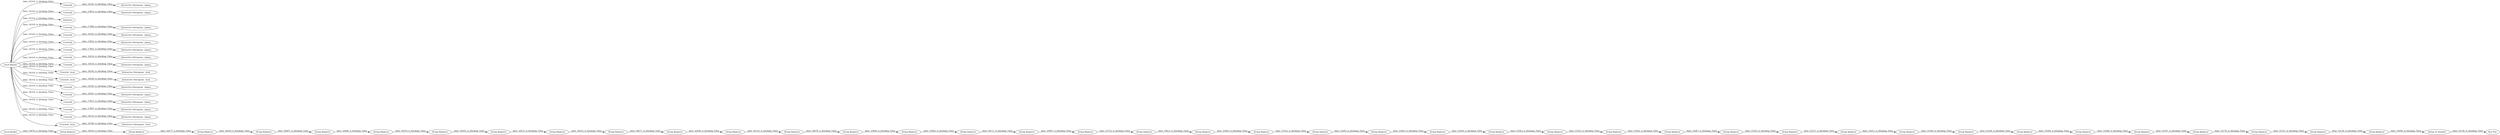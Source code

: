 digraph {
	"5488441560312991384_44" [label="String Replacer"]
	"5488441560312991384_66" [label="Interactive Histogram _legacy_"]
	"5488441560312991384_64" [label=Crosstab]
	"5488441560312991384_104" [label="String Replacer"]
	"5488441560312991384_110" [label="String Replacer"]
	"5488441560312991384_51" [label="String Replacer"]
	"5488441560312991384_112" [label="String Replacer"]
	"5488441560312991384_90" [label="String Replacer"]
	"5488441560312991384_82" [label=Crosstab]
	"5488441560312991384_111" [label="String Replacer"]
	"5488441560312991384_87" [label="String Replacer"]
	"5488441560312991384_97" [label="String Replacer"]
	"5488441560312991384_8" [label=Statistics]
	"5488441560312991384_107" [label="String Replacer"]
	"5488441560312991384_95" [label="String Replacer"]
	"5488441560312991384_89" [label="String Replacer"]
	"5488441560312991384_59" [label="Excel Reader"]
	"5488441560312991384_80" [label=Crosstab]
	"5488441560312991384_93" [label="String Replacer"]
	"5488441560312991384_88" [label="String Replacer"]
	"5488441560312991384_105" [label="String Replacer"]
	"5488441560312991384_52" [label="String Replacer"]
	"5488441560312991384_77" [label=Crosstab]
	"5488441560312991384_71" [label=Crosstab]
	"5488441560312991384_50" [label="String Replacer"]
	"5488441560312991384_78" [label="Interactive Histogram _legacy_"]
	"5488441560312991384_4" [label="Interactive Histogram _local_"]
	"5488441560312991384_75" [label="Interactive Histogram _legacy_"]
	"5488441560312991384_47" [label="String To Number"]
	"5488441560312991384_108" [label="String Replacer"]
	"5488441560312991384_91" [label="String Replacer"]
	"5488441560312991384_98" [label="String Replacer"]
	"5488441560312991384_6" [label="Interactive Histogram _local_"]
	"5488441560312991384_79" [label="Interactive Histogram _legacy_"]
	"5488441560312991384_60" [label=Crosstab]
	"5488441560312991384_68" [label="Interactive Histogram _legacy_"]
	"5488441560312991384_58" [label="Box Plot"]
	"5488441560312991384_48" [label="String Replacer"]
	"5488441560312991384_84" [label="Interactive Histogram _legacy_"]
	"5488441560312991384_67" [label="Interactive Histogram _legacy_"]
	"5488441560312991384_99" [label="String Replacer"]
	"5488441560312991384_109" [label="String Replacer"]
	"5488441560312991384_53" [label="String Replacer"]
	"5488441560312991384_63" [label=Crosstab]
	"5488441560312991384_69" [label="Interactive Histogram _legacy_"]
	"5488441560312991384_85" [label="Interactive Histogram _legacy_"]
	"5488441560312991384_83" [label="Interactive Histogram _legacy_"]
	"5488441560312991384_96" [label="String Replacer"]
	"5488441560312991384_62" [label=Crosstab]
	"5488441560312991384_55" [label="String Replacer"]
	"5488441560312991384_100" [label="String Replacer"]
	"5488441560312991384_7" [label="Crosstab _local_"]
	"5488441560312991384_114" [label="String Replacer"]
	"5488441560312991384_43" [label="String Replacer"]
	"5488441560312991384_2" [label="Crosstab _local_"]
	"5488441560312991384_54" [label="String Replacer"]
	"5488441560312991384_113" [label="String Replacer"]
	"5488441560312991384_3" [label="Interactive Histogram _local_"]
	"5488441560312991384_72" [label=Crosstab]
	"5488441560312991384_92" [label="String Replacer"]
	"5488441560312991384_70" [label=Crosstab]
	"5488441560312991384_101" [label="String Replacer"]
	"5488441560312991384_45" [label="String Replacer"]
	"5488441560312991384_106" [label="String Replacer"]
	"5488441560312991384_81" [label=Crosstab]
	"5488441560312991384_49" [label="String Replacer"]
	"5488441560312991384_102" [label="String Replacer"]
	"5488441560312991384_65" [label="Interactive Histogram _legacy_"]
	"5488441560312991384_94" [label="String Replacer"]
	"5488441560312991384_74" [label="Interactive Histogram _legacy_"]
	"5488441560312991384_103" [label="String Replacer"]
	"5488441560312991384_46" [label="String Replacer"]
	"5488441560312991384_73" [label="Interactive Histogram _legacy_"]
	"5488441560312991384_86" [label="Excel Reader"]
	"5488441560312991384_76" [label=Crosstab]
	"5488441560312991384_61" [label=Crosstab]
	"5488441560312991384_5" [label="Crosstab _local_"]
	"5488441560312991384_43" -> "5488441560312991384_44" [label="data: 34550; is_blocking: False"]
	"5488441560312991384_59" -> "5488441560312991384_64" [label="data: 34319; is_blocking: False"]
	"5488441560312991384_48" -> "5488441560312991384_49" [label="data: 34455; is_blocking: False"]
	"5488441560312991384_59" -> "5488441560312991384_71" [label="data: 34319; is_blocking: False"]
	"5488441560312991384_104" -> "5488441560312991384_95" [label="data: 33332; is_blocking: False"]
	"5488441560312991384_112" -> "5488441560312991384_113" [label="data: 33151; is_blocking: False"]
	"5488441560312991384_59" -> "5488441560312991384_8" [label="data: 34319; is_blocking: False"]
	"5488441560312991384_87" -> "5488441560312991384_88" [label="data: 33940; is_blocking: False"]
	"5488441560312991384_101" -> "5488441560312991384_102" [label="data: 33287; is_blocking: False"]
	"5488441560312991384_99" -> "5488441560312991384_100" [label="data: 33323; is_blocking: False"]
	"5488441560312991384_103" -> "5488441560312991384_105" [label="data: 33271; is_blocking: False"]
	"5488441560312991384_59" -> "5488441560312991384_76" [label="data: 34319; is_blocking: False"]
	"5488441560312991384_60" -> "5488441560312991384_65" [label="data: 17852; is_blocking: False"]
	"5488441560312991384_81" -> "5488441560312991384_84" [label="data: 17837; is_blocking: False"]
	"5488441560312991384_76" -> "5488441560312991384_78" [label="data: 17867; is_blocking: False"]
	"5488441560312991384_63" -> "5488441560312991384_68" [label="data: 16210; is_blocking: False"]
	"5488441560312991384_109" -> "5488441560312991384_110" [label="data: 33268; is_blocking: False"]
	"5488441560312991384_100" -> "5488441560312991384_101" [label="data: 33302; is_blocking: False"]
	"5488441560312991384_59" -> "5488441560312991384_80" [label="data: 34319; is_blocking: False"]
	"5488441560312991384_44" -> "5488441560312991384_45" [label="data: 34477; is_blocking: False"]
	"5488441560312991384_114" -> "5488441560312991384_47" [label="data: 33099; is_blocking: False"]
	"5488441560312991384_91" -> "5488441560312991384_92" [label="data: 33987; is_blocking: False"]
	"5488441560312991384_59" -> "5488441560312991384_77" [label="data: 34319; is_blocking: False"]
	"5488441560312991384_59" -> "5488441560312991384_7" [label="data: 34319; is_blocking: False"]
	"5488441560312991384_86" -> "5488441560312991384_43" [label="data: 33679; is_blocking: False"]
	"5488441560312991384_107" -> "5488441560312991384_108" [label="data: 33228; is_blocking: False"]
	"5488441560312991384_89" -> "5488441560312991384_91" [label="data: 34111; is_blocking: False"]
	"5488441560312991384_47" -> "5488441560312991384_58" [label="data: 25156; is_blocking: False"]
	"5488441560312991384_59" -> "5488441560312991384_70" [label="data: 34319; is_blocking: False"]
	"5488441560312991384_97" -> "5488441560312991384_98" [label="data: 33358; is_blocking: False"]
	"5488441560312991384_51" -> "5488441560312991384_48" [label="data: 34470; is_blocking: False"]
	"5488441560312991384_46" -> "5488441560312991384_50" [label="data: 34487; is_blocking: False"]
	"5488441560312991384_54" -> "5488441560312991384_55" [label="data: 34116; is_blocking: False"]
	"5488441560312991384_2" -> "5488441560312991384_3" [label="data: 16209; is_blocking: False"]
	"5488441560312991384_59" -> "5488441560312991384_60" [label="data: 34319; is_blocking: False"]
	"5488441560312991384_59" -> "5488441560312991384_72" [label="data: 34319; is_blocking: False"]
	"5488441560312991384_59" -> "5488441560312991384_2" [label="data: 34319; is_blocking: False"]
	"5488441560312991384_5" -> "5488441560312991384_4" [label="data: 16784; is_blocking: False"]
	"5488441560312991384_98" -> "5488441560312991384_99" [label="data: 33343; is_blocking: False"]
	"5488441560312991384_50" -> "5488441560312991384_51" [label="data: 34496; is_blocking: False"]
	"5488441560312991384_102" -> "5488441560312991384_103" [label="data: 33252; is_blocking: False"]
	"5488441560312991384_59" -> "5488441560312991384_62" [label="data: 34319; is_blocking: False"]
	"5488441560312991384_49" -> "5488441560312991384_53" [label="data: 34437; is_blocking: False"]
	"5488441560312991384_105" -> "5488441560312991384_106" [label="data: 33251; is_blocking: False"]
	"5488441560312991384_96" -> "5488441560312991384_97" [label="data: 33283; is_blocking: False"]
	"5488441560312991384_111" -> "5488441560312991384_112" [label="data: 33170; is_blocking: False"]
	"5488441560312991384_70" -> "5488441560312991384_73" [label="data: 18541; is_blocking: False"]
	"5488441560312991384_106" -> "5488441560312991384_107" [label="data: 33249; is_blocking: False"]
	"5488441560312991384_90" -> "5488441560312991384_52" [label="data: 34077; is_blocking: False"]
	"5488441560312991384_94" -> "5488441560312991384_104" [label="data: 33495; is_blocking: False"]
	"5488441560312991384_62" -> "5488441560312991384_67" [label="data: 16154; is_blocking: False"]
	"5488441560312991384_92" -> "5488441560312991384_93" [label="data: 33733; is_blocking: False"]
	"5488441560312991384_80" -> "5488441560312991384_83" [label="data: 17086; is_blocking: False"]
	"5488441560312991384_88" -> "5488441560312991384_89" [label="data: 33828; is_blocking: False"]
	"5488441560312991384_72" -> "5488441560312991384_75" [label="data: 16192; is_blocking: False"]
	"5488441560312991384_64" -> "5488441560312991384_69" [label="data: 16163; is_blocking: False"]
	"5488441560312991384_59" -> "5488441560312991384_61" [label="data: 34319; is_blocking: False"]
	"5488441560312991384_53" -> "5488441560312991384_90" [label="data: 34432; is_blocking: False"]
	"5488441560312991384_7" -> "5488441560312991384_6" [label="data: 18162; is_blocking: False"]
	"5488441560312991384_52" -> "5488441560312991384_54" [label="data: 34208; is_blocking: False"]
	"5488441560312991384_71" -> "5488441560312991384_74" [label="data: 15852; is_blocking: False"]
	"5488441560312991384_61" -> "5488441560312991384_66" [label="data: 16153; is_blocking: False"]
	"5488441560312991384_59" -> "5488441560312991384_63" [label="data: 34319; is_blocking: False"]
	"5488441560312991384_93" -> "5488441560312991384_94" [label="data: 33613; is_blocking: False"]
	"5488441560312991384_110" -> "5488441560312991384_111" [label="data: 33197; is_blocking: False"]
	"5488441560312991384_55" -> "5488441560312991384_87" [label="data: 34079; is_blocking: False"]
	"5488441560312991384_113" -> "5488441560312991384_114" [label="data: 33136; is_blocking: False"]
	"5488441560312991384_95" -> "5488441560312991384_96" [label="data: 33283; is_blocking: False"]
	"5488441560312991384_59" -> "5488441560312991384_82" [label="data: 34319; is_blocking: False"]
	"5488441560312991384_59" -> "5488441560312991384_5" [label="data: 34319; is_blocking: False"]
	"5488441560312991384_77" -> "5488441560312991384_79" [label="data: 16255; is_blocking: False"]
	"5488441560312991384_108" -> "5488441560312991384_109" [label="data: 33304; is_blocking: False"]
	"5488441560312991384_82" -> "5488441560312991384_85" [label="data: 15852; is_blocking: False"]
	"5488441560312991384_59" -> "5488441560312991384_81" [label="data: 34319; is_blocking: False"]
	"5488441560312991384_45" -> "5488441560312991384_46" [label="data: 34439; is_blocking: False"]
	rankdir=LR
}
